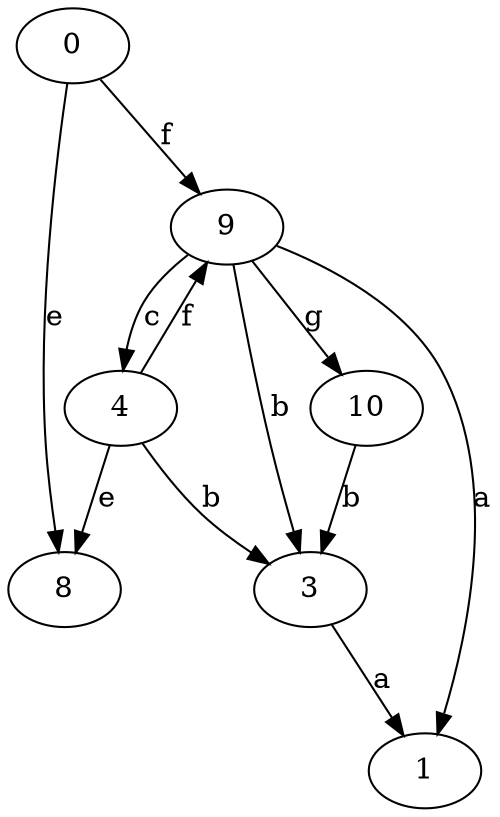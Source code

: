 strict digraph  {
0;
1;
3;
4;
8;
9;
10;
0 -> 8  [label=e];
0 -> 9  [label=f];
3 -> 1  [label=a];
4 -> 3  [label=b];
4 -> 8  [label=e];
4 -> 9  [label=f];
9 -> 1  [label=a];
9 -> 3  [label=b];
9 -> 4  [label=c];
9 -> 10  [label=g];
10 -> 3  [label=b];
}
